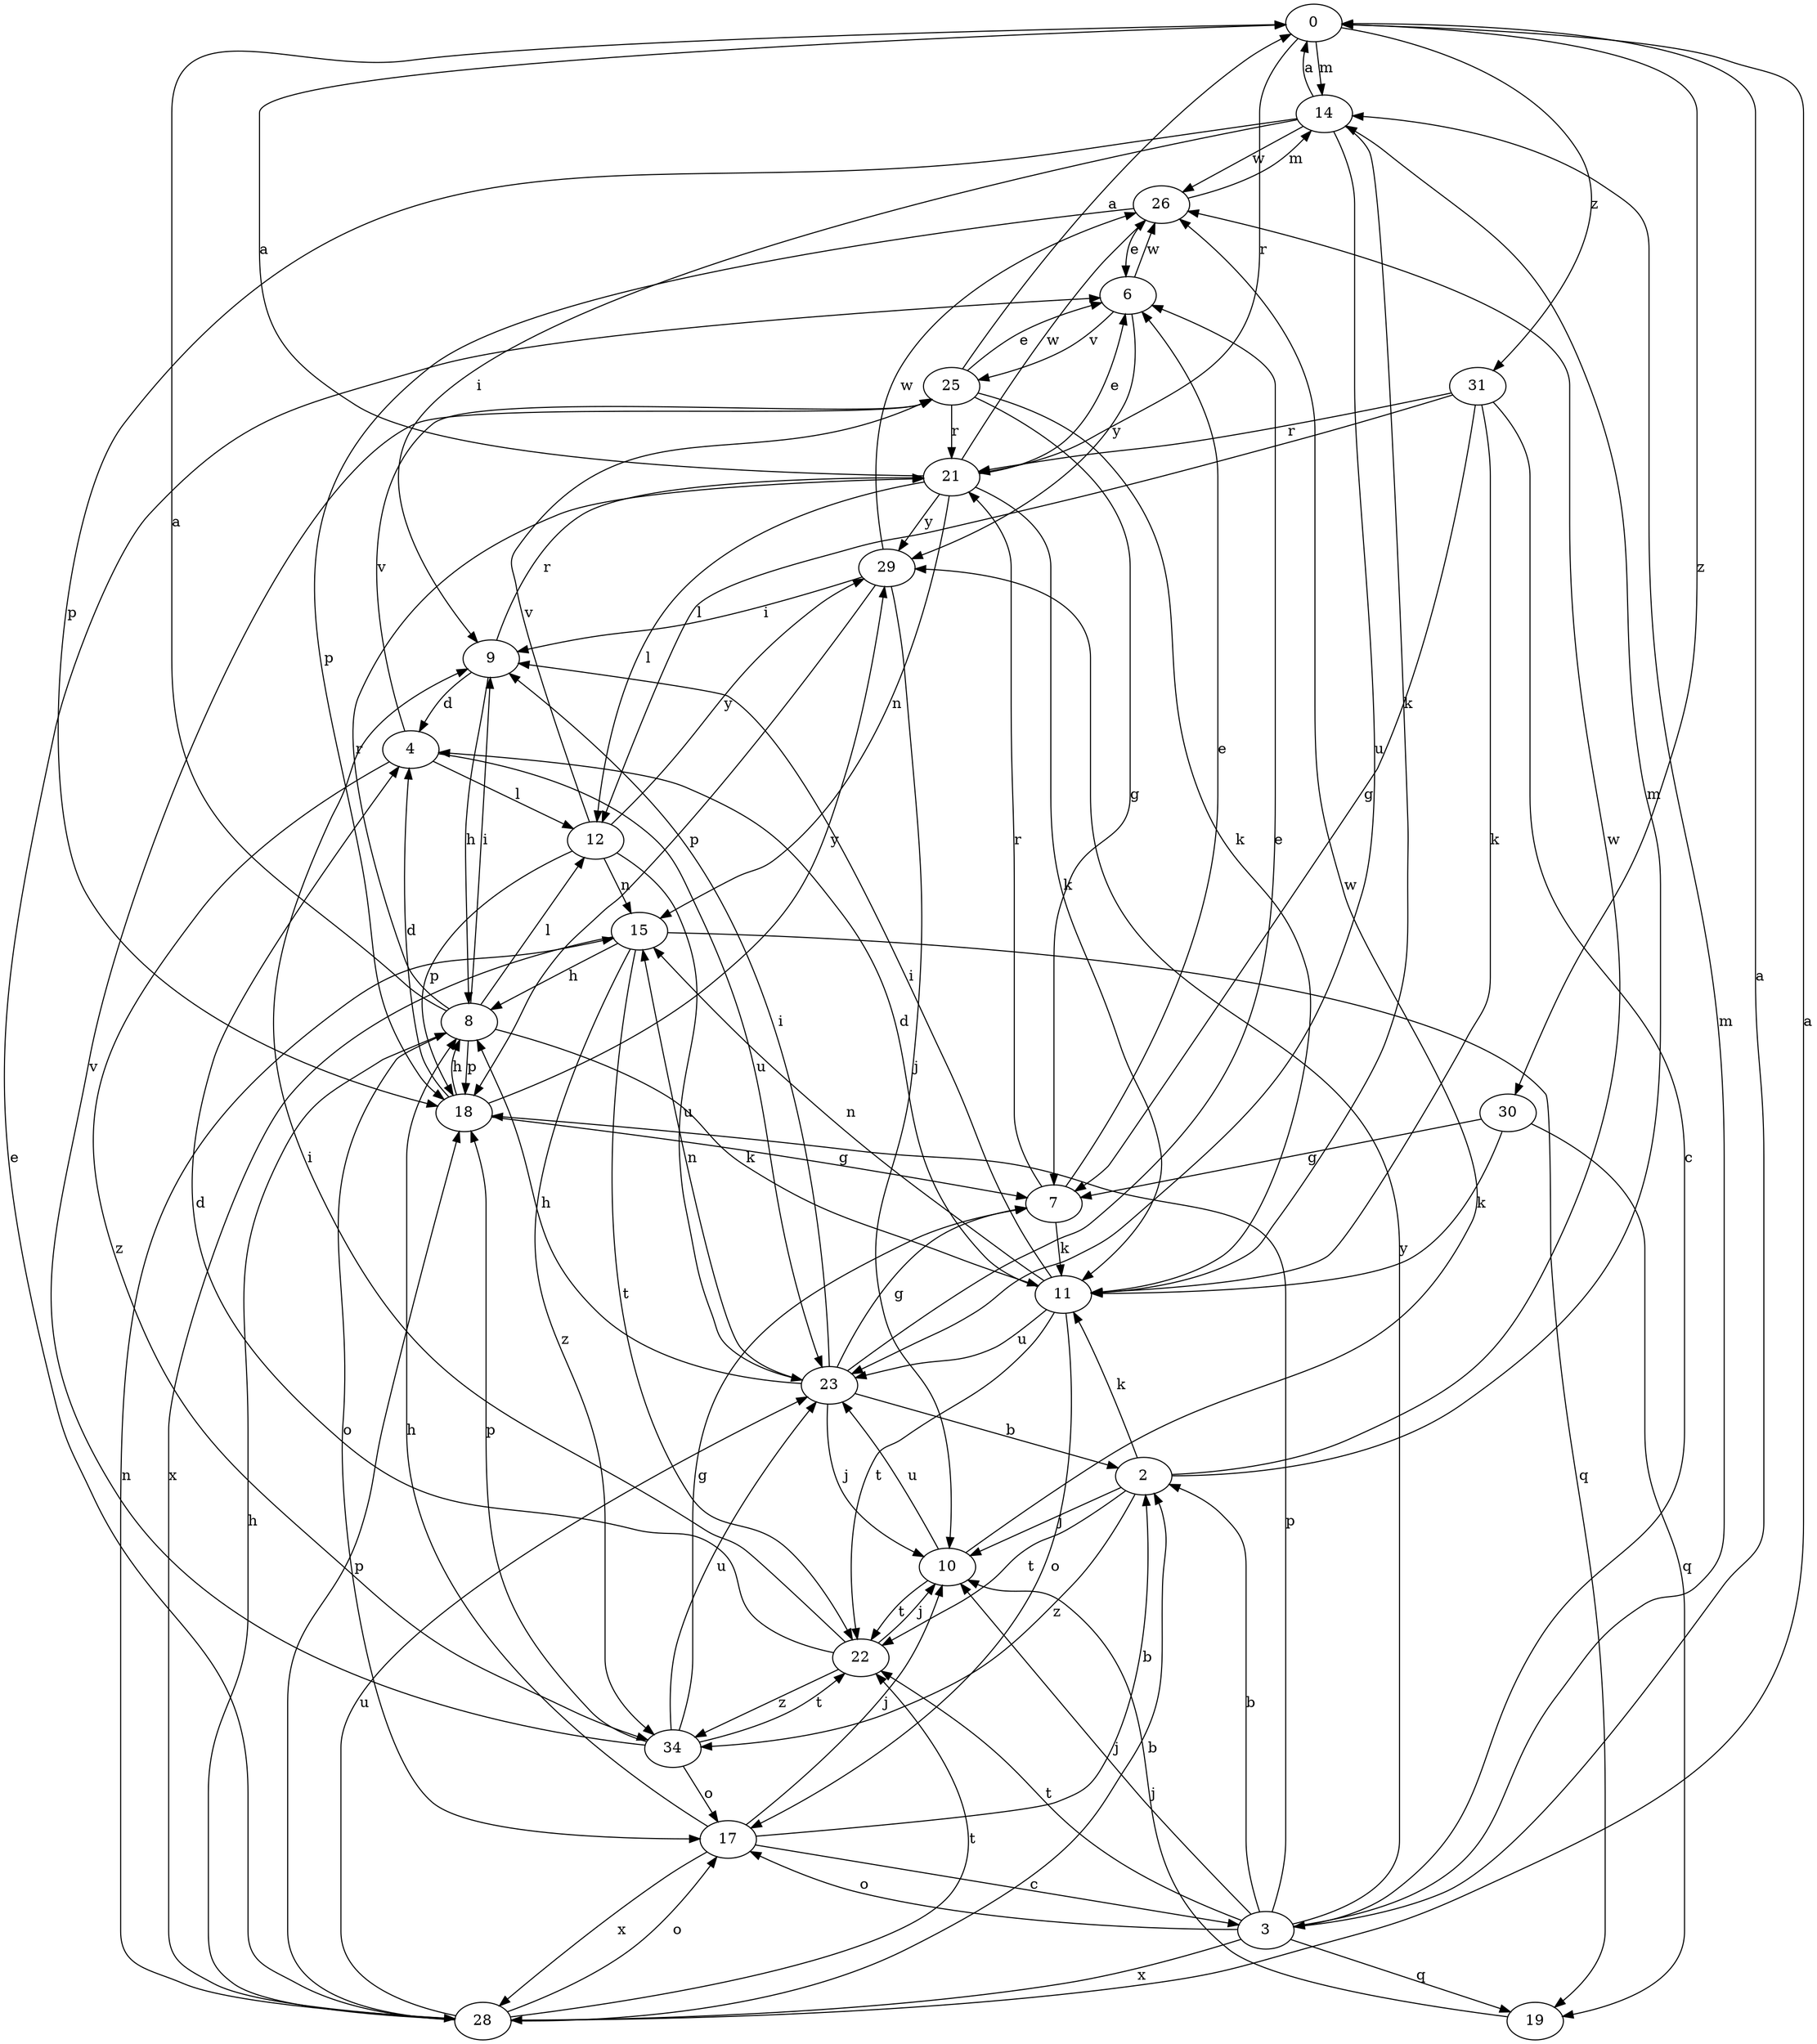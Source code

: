 strict digraph  {
0;
2;
3;
4;
6;
7;
8;
9;
10;
11;
12;
14;
15;
17;
18;
19;
21;
22;
23;
25;
26;
28;
29;
30;
31;
34;
0 -> 14  [label=m];
0 -> 21  [label=r];
0 -> 30  [label=z];
0 -> 31  [label=z];
2 -> 10  [label=j];
2 -> 11  [label=k];
2 -> 14  [label=m];
2 -> 22  [label=t];
2 -> 26  [label=w];
2 -> 34  [label=z];
3 -> 0  [label=a];
3 -> 2  [label=b];
3 -> 10  [label=j];
3 -> 14  [label=m];
3 -> 17  [label=o];
3 -> 18  [label=p];
3 -> 19  [label=q];
3 -> 22  [label=t];
3 -> 28  [label=x];
3 -> 29  [label=y];
4 -> 12  [label=l];
4 -> 23  [label=u];
4 -> 25  [label=v];
4 -> 34  [label=z];
6 -> 25  [label=v];
6 -> 26  [label=w];
6 -> 29  [label=y];
7 -> 6  [label=e];
7 -> 11  [label=k];
7 -> 21  [label=r];
8 -> 0  [label=a];
8 -> 9  [label=i];
8 -> 11  [label=k];
8 -> 12  [label=l];
8 -> 17  [label=o];
8 -> 18  [label=p];
8 -> 21  [label=r];
9 -> 4  [label=d];
9 -> 8  [label=h];
9 -> 21  [label=r];
10 -> 22  [label=t];
10 -> 23  [label=u];
10 -> 26  [label=w];
11 -> 4  [label=d];
11 -> 9  [label=i];
11 -> 15  [label=n];
11 -> 17  [label=o];
11 -> 22  [label=t];
11 -> 23  [label=u];
12 -> 15  [label=n];
12 -> 18  [label=p];
12 -> 23  [label=u];
12 -> 25  [label=v];
12 -> 29  [label=y];
14 -> 0  [label=a];
14 -> 9  [label=i];
14 -> 11  [label=k];
14 -> 18  [label=p];
14 -> 23  [label=u];
14 -> 26  [label=w];
15 -> 8  [label=h];
15 -> 19  [label=q];
15 -> 22  [label=t];
15 -> 28  [label=x];
15 -> 34  [label=z];
17 -> 2  [label=b];
17 -> 3  [label=c];
17 -> 8  [label=h];
17 -> 10  [label=j];
17 -> 28  [label=x];
18 -> 4  [label=d];
18 -> 7  [label=g];
18 -> 8  [label=h];
18 -> 29  [label=y];
19 -> 10  [label=j];
21 -> 0  [label=a];
21 -> 6  [label=e];
21 -> 11  [label=k];
21 -> 12  [label=l];
21 -> 15  [label=n];
21 -> 26  [label=w];
21 -> 29  [label=y];
22 -> 4  [label=d];
22 -> 9  [label=i];
22 -> 10  [label=j];
22 -> 34  [label=z];
23 -> 2  [label=b];
23 -> 6  [label=e];
23 -> 7  [label=g];
23 -> 8  [label=h];
23 -> 9  [label=i];
23 -> 10  [label=j];
23 -> 15  [label=n];
25 -> 0  [label=a];
25 -> 6  [label=e];
25 -> 7  [label=g];
25 -> 11  [label=k];
25 -> 21  [label=r];
26 -> 6  [label=e];
26 -> 14  [label=m];
26 -> 18  [label=p];
28 -> 0  [label=a];
28 -> 2  [label=b];
28 -> 6  [label=e];
28 -> 8  [label=h];
28 -> 15  [label=n];
28 -> 17  [label=o];
28 -> 18  [label=p];
28 -> 22  [label=t];
28 -> 23  [label=u];
29 -> 9  [label=i];
29 -> 10  [label=j];
29 -> 18  [label=p];
29 -> 26  [label=w];
30 -> 7  [label=g];
30 -> 11  [label=k];
30 -> 19  [label=q];
31 -> 3  [label=c];
31 -> 7  [label=g];
31 -> 11  [label=k];
31 -> 12  [label=l];
31 -> 21  [label=r];
34 -> 7  [label=g];
34 -> 17  [label=o];
34 -> 18  [label=p];
34 -> 22  [label=t];
34 -> 23  [label=u];
34 -> 25  [label=v];
}
